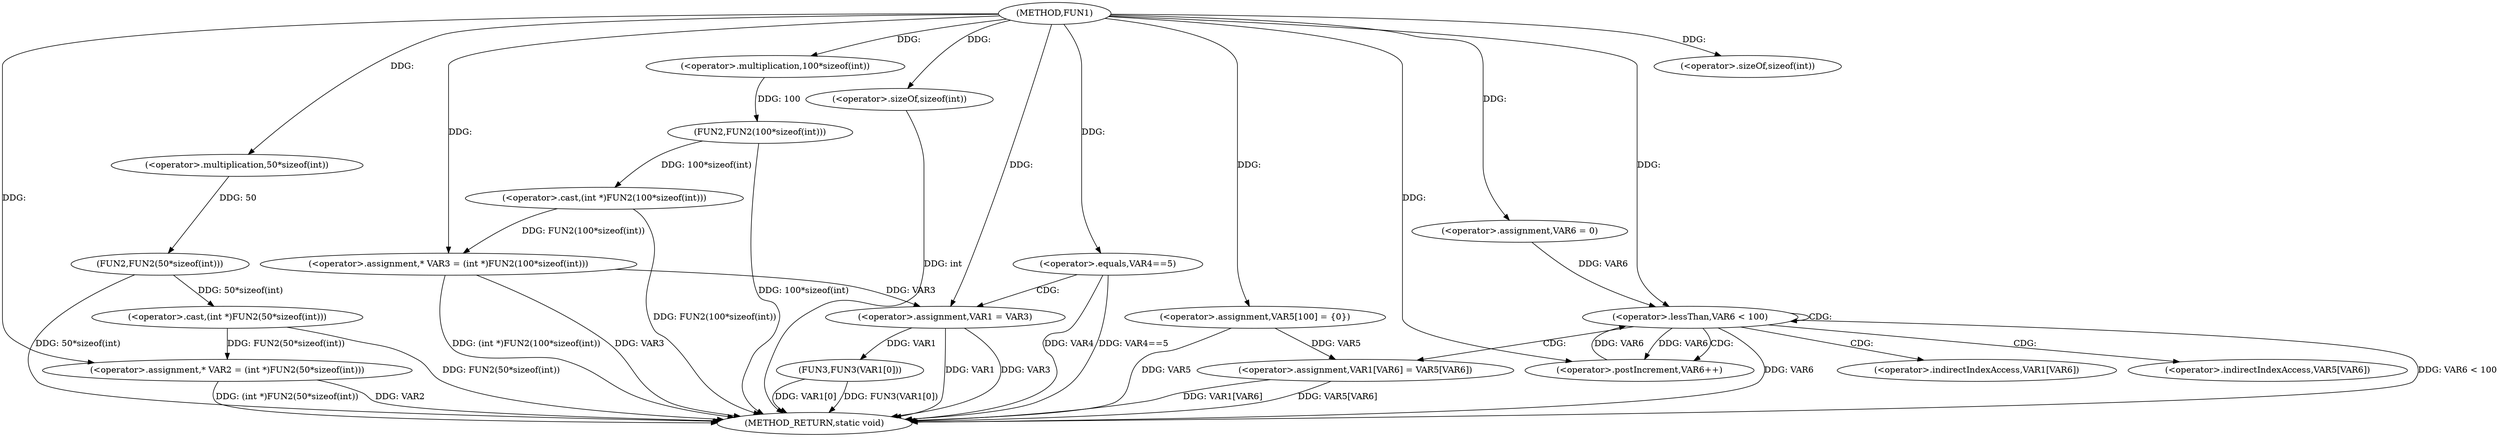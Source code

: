 digraph FUN1 {  
"1000100" [label = "(METHOD,FUN1)" ]
"1000158" [label = "(METHOD_RETURN,static void)" ]
"1000104" [label = "(<operator>.assignment,* VAR2 = (int *)FUN2(50*sizeof(int)))" ]
"1000106" [label = "(<operator>.cast,(int *)FUN2(50*sizeof(int)))" ]
"1000108" [label = "(FUN2,FUN2(50*sizeof(int)))" ]
"1000109" [label = "(<operator>.multiplication,50*sizeof(int))" ]
"1000111" [label = "(<operator>.sizeOf,sizeof(int))" ]
"1000114" [label = "(<operator>.assignment,* VAR3 = (int *)FUN2(100*sizeof(int)))" ]
"1000116" [label = "(<operator>.cast,(int *)FUN2(100*sizeof(int)))" ]
"1000118" [label = "(FUN2,FUN2(100*sizeof(int)))" ]
"1000119" [label = "(<operator>.multiplication,100*sizeof(int))" ]
"1000121" [label = "(<operator>.sizeOf,sizeof(int))" ]
"1000124" [label = "(<operator>.equals,VAR4==5)" ]
"1000128" [label = "(<operator>.assignment,VAR1 = VAR3)" ]
"1000133" [label = "(<operator>.assignment,VAR5[100] = {0})" ]
"1000138" [label = "(<operator>.assignment,VAR6 = 0)" ]
"1000141" [label = "(<operator>.lessThan,VAR6 < 100)" ]
"1000144" [label = "(<operator>.postIncrement,VAR6++)" ]
"1000147" [label = "(<operator>.assignment,VAR1[VAR6] = VAR5[VAR6])" ]
"1000154" [label = "(FUN3,FUN3(VAR1[0]))" ]
"1000148" [label = "(<operator>.indirectIndexAccess,VAR1[VAR6])" ]
"1000151" [label = "(<operator>.indirectIndexAccess,VAR5[VAR6])" ]
  "1000128" -> "1000158"  [ label = "DDG: VAR3"] 
  "1000141" -> "1000158"  [ label = "DDG: VAR6"] 
  "1000124" -> "1000158"  [ label = "DDG: VAR4"] 
  "1000106" -> "1000158"  [ label = "DDG: FUN2(50*sizeof(int))"] 
  "1000147" -> "1000158"  [ label = "DDG: VAR5[VAR6]"] 
  "1000104" -> "1000158"  [ label = "DDG: VAR2"] 
  "1000141" -> "1000158"  [ label = "DDG: VAR6 < 100"] 
  "1000147" -> "1000158"  [ label = "DDG: VAR1[VAR6]"] 
  "1000116" -> "1000158"  [ label = "DDG: FUN2(100*sizeof(int))"] 
  "1000154" -> "1000158"  [ label = "DDG: FUN3(VAR1[0])"] 
  "1000121" -> "1000158"  [ label = "DDG: int"] 
  "1000118" -> "1000158"  [ label = "DDG: 100*sizeof(int)"] 
  "1000124" -> "1000158"  [ label = "DDG: VAR4==5"] 
  "1000128" -> "1000158"  [ label = "DDG: VAR1"] 
  "1000154" -> "1000158"  [ label = "DDG: VAR1[0]"] 
  "1000133" -> "1000158"  [ label = "DDG: VAR5"] 
  "1000114" -> "1000158"  [ label = "DDG: VAR3"] 
  "1000114" -> "1000158"  [ label = "DDG: (int *)FUN2(100*sizeof(int))"] 
  "1000104" -> "1000158"  [ label = "DDG: (int *)FUN2(50*sizeof(int))"] 
  "1000108" -> "1000158"  [ label = "DDG: 50*sizeof(int)"] 
  "1000106" -> "1000104"  [ label = "DDG: FUN2(50*sizeof(int))"] 
  "1000100" -> "1000104"  [ label = "DDG: "] 
  "1000108" -> "1000106"  [ label = "DDG: 50*sizeof(int)"] 
  "1000109" -> "1000108"  [ label = "DDG: 50"] 
  "1000100" -> "1000109"  [ label = "DDG: "] 
  "1000100" -> "1000111"  [ label = "DDG: "] 
  "1000116" -> "1000114"  [ label = "DDG: FUN2(100*sizeof(int))"] 
  "1000100" -> "1000114"  [ label = "DDG: "] 
  "1000118" -> "1000116"  [ label = "DDG: 100*sizeof(int)"] 
  "1000119" -> "1000118"  [ label = "DDG: 100"] 
  "1000100" -> "1000119"  [ label = "DDG: "] 
  "1000100" -> "1000121"  [ label = "DDG: "] 
  "1000100" -> "1000124"  [ label = "DDG: "] 
  "1000114" -> "1000128"  [ label = "DDG: VAR3"] 
  "1000100" -> "1000128"  [ label = "DDG: "] 
  "1000100" -> "1000133"  [ label = "DDG: "] 
  "1000100" -> "1000138"  [ label = "DDG: "] 
  "1000138" -> "1000141"  [ label = "DDG: VAR6"] 
  "1000144" -> "1000141"  [ label = "DDG: VAR6"] 
  "1000100" -> "1000141"  [ label = "DDG: "] 
  "1000141" -> "1000144"  [ label = "DDG: VAR6"] 
  "1000100" -> "1000144"  [ label = "DDG: "] 
  "1000133" -> "1000147"  [ label = "DDG: VAR5"] 
  "1000128" -> "1000154"  [ label = "DDG: VAR1"] 
  "1000124" -> "1000128"  [ label = "CDG: "] 
  "1000141" -> "1000141"  [ label = "CDG: "] 
  "1000141" -> "1000147"  [ label = "CDG: "] 
  "1000141" -> "1000151"  [ label = "CDG: "] 
  "1000141" -> "1000148"  [ label = "CDG: "] 
  "1000141" -> "1000144"  [ label = "CDG: "] 
}
